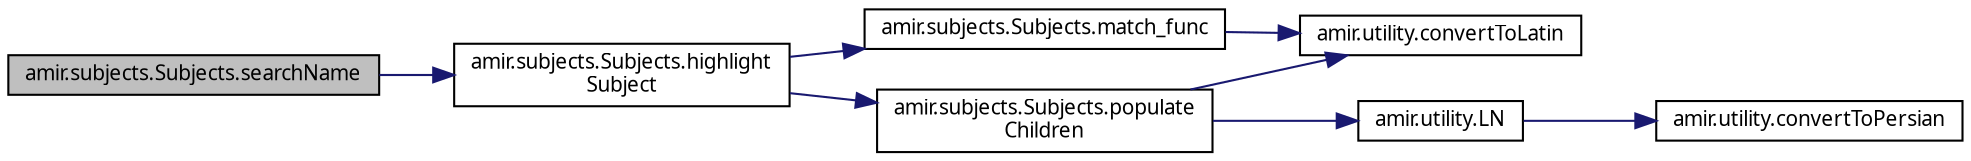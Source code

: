 digraph "amir.subjects.Subjects.searchName"
{
 // LATEX_PDF_SIZE
  edge [fontname="FreeSans.ttf",fontsize="10",labelfontname="FreeSans.ttf",labelfontsize="10"];
  node [fontname="FreeSans.ttf",fontsize="10",shape=record];
  rankdir="LR";
  Node1 [label="amir.subjects.Subjects.searchName",height=0.2,width=0.4,color="black", fillcolor="grey75", style="filled", fontcolor="black",tooltip=" "];
  Node1 -> Node2 [color="midnightblue",fontsize="10",style="solid",fontname="FreeSans.ttf"];
  Node2 [label="amir.subjects.Subjects.highlight\lSubject",height=0.2,width=0.4,color="black", fillcolor="white", style="filled",URL="$classamir_1_1subjects_1_1_subjects.html#ae2de4ce3c5ece97a8bbd16f2d96b04fc",tooltip=" "];
  Node2 -> Node3 [color="midnightblue",fontsize="10",style="solid",fontname="FreeSans.ttf"];
  Node3 [label="amir.subjects.Subjects.match_func",height=0.2,width=0.4,color="black", fillcolor="white", style="filled",URL="$classamir_1_1subjects_1_1_subjects.html#a3180fdf583f0cc0ae8857cdb7be23e40",tooltip=" "];
  Node3 -> Node4 [color="midnightblue",fontsize="10",style="solid",fontname="FreeSans.ttf"];
  Node4 [label="amir.utility.convertToLatin",height=0.2,width=0.4,color="black", fillcolor="white", style="filled",URL="$group___utility.html#gabf2b9d91803e7a6c154b9f722259b244",tooltip=" "];
  Node2 -> Node5 [color="midnightblue",fontsize="10",style="solid",fontname="FreeSans.ttf"];
  Node5 [label="amir.subjects.Subjects.populate\lChildren",height=0.2,width=0.4,color="black", fillcolor="white", style="filled",URL="$classamir_1_1subjects_1_1_subjects.html#a9d7a9f0a68550dc19f47fb5f044fbc96",tooltip=" "];
  Node5 -> Node4 [color="midnightblue",fontsize="10",style="solid",fontname="FreeSans.ttf"];
  Node5 -> Node6 [color="midnightblue",fontsize="10",style="solid",fontname="FreeSans.ttf"];
  Node6 [label="amir.utility.LN",height=0.2,width=0.4,color="black", fillcolor="white", style="filled",URL="$group___utility.html#ga0743603f91496779ad987d6a561f2142",tooltip="Check the active locale and choose number characters from that locale."];
  Node6 -> Node7 [color="midnightblue",fontsize="10",style="solid",fontname="FreeSans.ttf"];
  Node7 [label="amir.utility.convertToPersian",height=0.2,width=0.4,color="black", fillcolor="white", style="filled",URL="$group___utility.html#ga8b89d0d191ac53afdec68da806fe310d",tooltip=" "];
}

